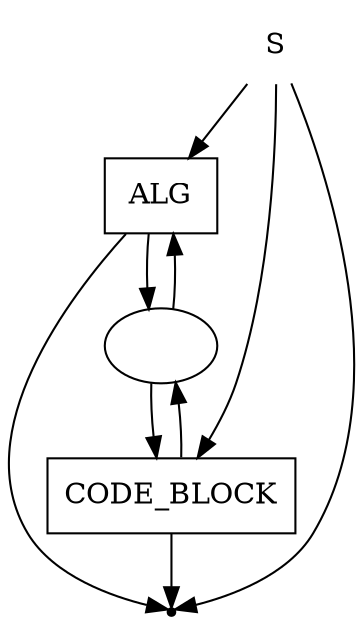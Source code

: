 digraph S {
    start [label=S shape=plaintext]
    alg [label=ALG shape=box]
    code_block [label=CODE_BLOCK shape=box]
    nl [label="\n" shape=oval]
    end [label="" shape=point]
    start -> alg
    start -> code_block
    start -> end
    alg -> nl
    alg -> end
    code_block -> nl
    code_block -> end
    nl -> alg
    nl -> code_block
}
